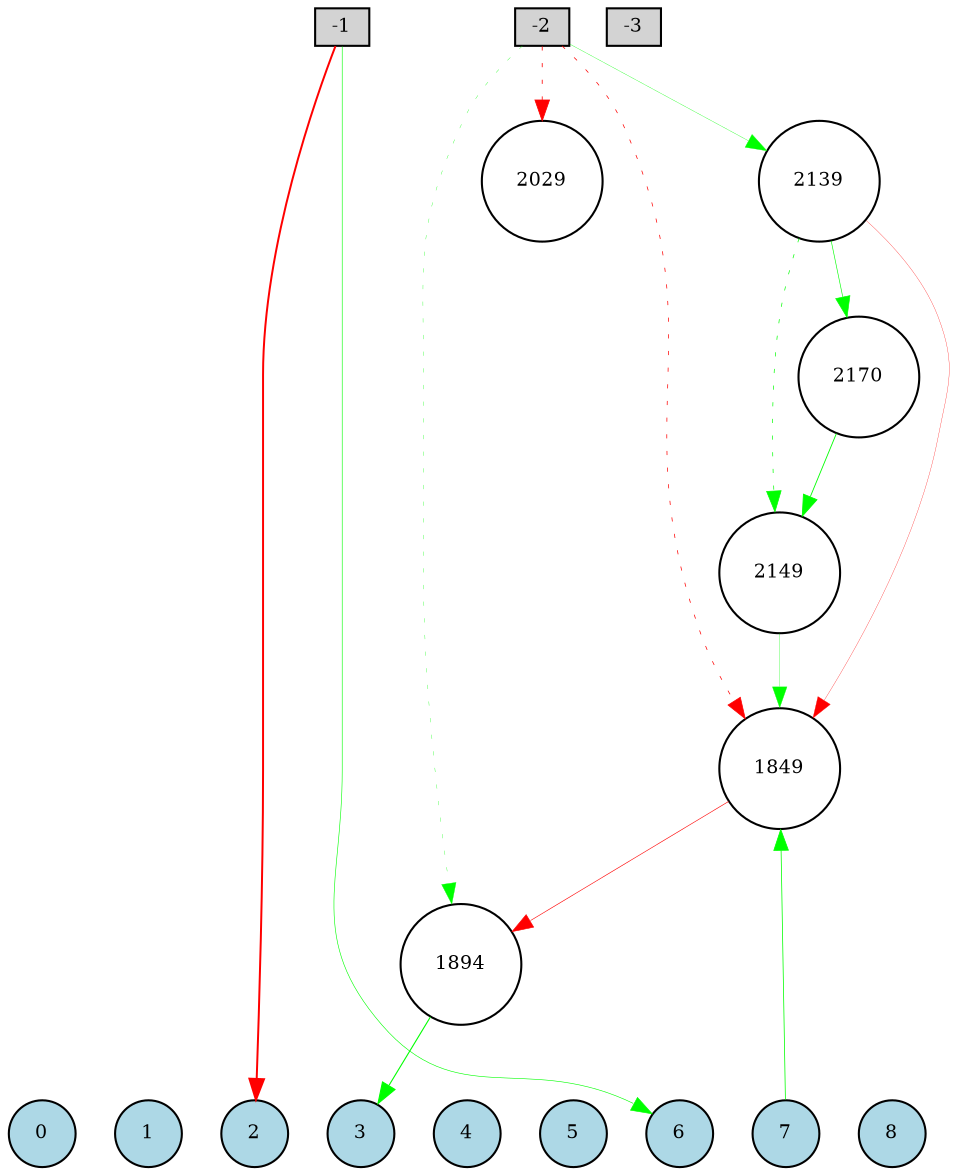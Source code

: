 digraph {
	node [fontsize=9 height=0.2 shape=circle width=0.2]
	subgraph inputs {
		node [shape=box style=filled]
		rank=source
		-1 [fillcolor=lightgray]
		-2 [fillcolor=lightgray]
		-1 -> -2 [style=invis]
		-3 [fillcolor=lightgray]
		-2 -> -3 [style=invis]
	}
	subgraph outputs {
		node [style=filled]
		rank=sink
		0 [fillcolor=lightblue fontsize=9 height=0.2 shape=circle width=0.2]
		1 [fillcolor=lightblue fontsize=9 height=0.2 shape=circle width=0.2]
		0 -> 1 [style=invis]
		2 [fillcolor=lightblue fontsize=9 height=0.2 shape=circle width=0.2]
		1 -> 2 [style=invis]
		3 [fillcolor=lightblue fontsize=9 height=0.2 shape=circle width=0.2]
		2 -> 3 [style=invis]
		4 [fillcolor=lightblue fontsize=9 height=0.2 shape=circle width=0.2]
		3 -> 4 [style=invis]
		5 [fillcolor=lightblue fontsize=9 height=0.2 shape=circle width=0.2]
		4 -> 5 [style=invis]
		6 [fillcolor=lightblue fontsize=9 height=0.2 shape=circle width=0.2]
		5 -> 6 [style=invis]
		7 [fillcolor=lightblue fontsize=9 height=0.2 shape=circle width=0.2]
		6 -> 7 [style=invis]
		8 [fillcolor=lightblue fontsize=9 height=0.2 shape=circle width=0.2]
		7 -> 8 [style=invis]
	}
	1894 [fillcolor=white style=filled]
	2149 [fillcolor=white style=filled]
	2029 [fillcolor=white style=filled]
	1849 [fillcolor=white style=filled]
	2170 [fillcolor=white style=filled]
	2139 [fillcolor=white style=filled]
	-1 -> 2 [color=red penwidth=0.9525376277713488 style=solid]
	-2 -> 1849 [color=red penwidth=0.34716245411019353 style=dotted]
	1849 -> 1894 [color=red penwidth=0.28685105167596114 style=solid]
	1894 -> 3 [color=green penwidth=0.526801394181916 style=solid]
	-2 -> 1894 [color=green penwidth=0.15283682197877851 style=dotted]
	-2 -> 2029 [color=red penwidth=0.38229593681459184 style=dotted]
	7 -> 1849 [color=green penwidth=0.36930052246151 style=solid]
	-2 -> 2139 [color=green penwidth=0.1564896995453678 style=solid]
	2139 -> 1849 [color=red penwidth=0.13813156159588325 style=solid]
	-1 -> 6 [color=green penwidth=0.28697244352808227 style=solid]
	2139 -> 2149 [color=green penwidth=0.3315715427423813 style=dotted]
	2149 -> 1849 [color=green penwidth=0.1471558921998865 style=solid]
	2139 -> 2170 [color=green penwidth=0.30000000000000004 style=solid]
	2170 -> 2149 [color=green penwidth=0.41675233551023116 style=solid]
}
